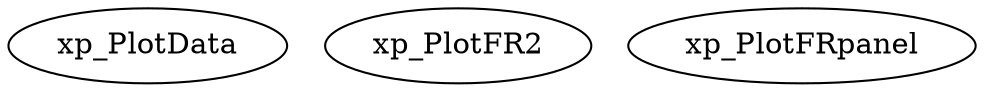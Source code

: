 /* Created by mdot for Matlab */
digraph m2html {

  xp_PlotData [URL="xp_PlotData.html"];
  xp_PlotFR2 [URL="xp_PlotFR2.html"];
  xp_PlotFRpanel [URL="xp_PlotFRpanel.html"];
}